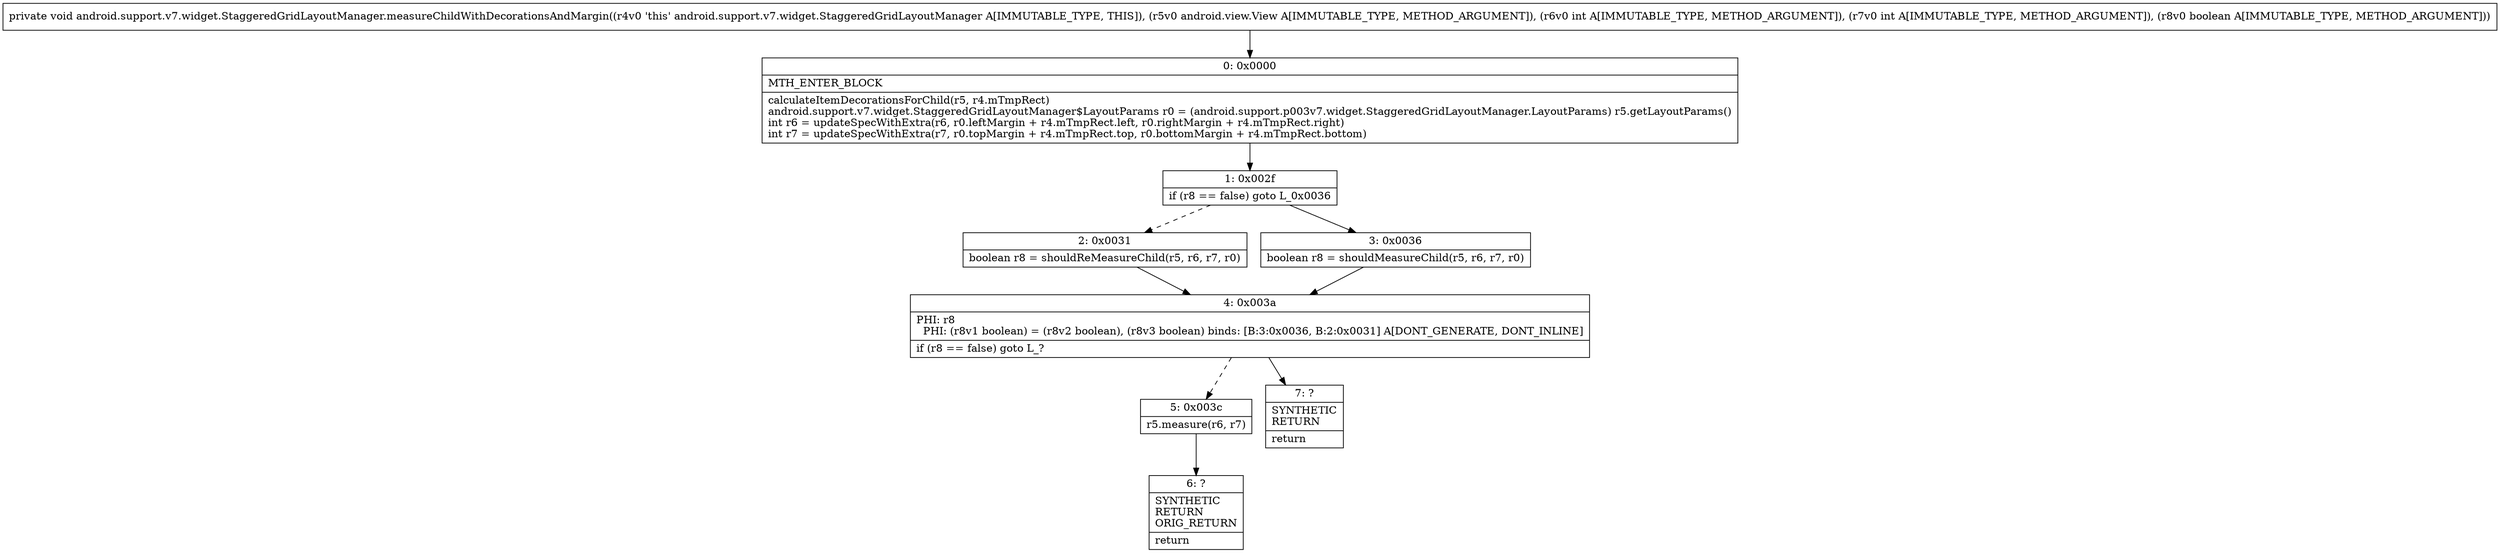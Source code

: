 digraph "CFG forandroid.support.v7.widget.StaggeredGridLayoutManager.measureChildWithDecorationsAndMargin(Landroid\/view\/View;IIZ)V" {
Node_0 [shape=record,label="{0\:\ 0x0000|MTH_ENTER_BLOCK\l|calculateItemDecorationsForChild(r5, r4.mTmpRect)\landroid.support.v7.widget.StaggeredGridLayoutManager$LayoutParams r0 = (android.support.p003v7.widget.StaggeredGridLayoutManager.LayoutParams) r5.getLayoutParams()\lint r6 = updateSpecWithExtra(r6, r0.leftMargin + r4.mTmpRect.left, r0.rightMargin + r4.mTmpRect.right)\lint r7 = updateSpecWithExtra(r7, r0.topMargin + r4.mTmpRect.top, r0.bottomMargin + r4.mTmpRect.bottom)\l}"];
Node_1 [shape=record,label="{1\:\ 0x002f|if (r8 == false) goto L_0x0036\l}"];
Node_2 [shape=record,label="{2\:\ 0x0031|boolean r8 = shouldReMeasureChild(r5, r6, r7, r0)\l}"];
Node_3 [shape=record,label="{3\:\ 0x0036|boolean r8 = shouldMeasureChild(r5, r6, r7, r0)\l}"];
Node_4 [shape=record,label="{4\:\ 0x003a|PHI: r8 \l  PHI: (r8v1 boolean) = (r8v2 boolean), (r8v3 boolean) binds: [B:3:0x0036, B:2:0x0031] A[DONT_GENERATE, DONT_INLINE]\l|if (r8 == false) goto L_?\l}"];
Node_5 [shape=record,label="{5\:\ 0x003c|r5.measure(r6, r7)\l}"];
Node_6 [shape=record,label="{6\:\ ?|SYNTHETIC\lRETURN\lORIG_RETURN\l|return\l}"];
Node_7 [shape=record,label="{7\:\ ?|SYNTHETIC\lRETURN\l|return\l}"];
MethodNode[shape=record,label="{private void android.support.v7.widget.StaggeredGridLayoutManager.measureChildWithDecorationsAndMargin((r4v0 'this' android.support.v7.widget.StaggeredGridLayoutManager A[IMMUTABLE_TYPE, THIS]), (r5v0 android.view.View A[IMMUTABLE_TYPE, METHOD_ARGUMENT]), (r6v0 int A[IMMUTABLE_TYPE, METHOD_ARGUMENT]), (r7v0 int A[IMMUTABLE_TYPE, METHOD_ARGUMENT]), (r8v0 boolean A[IMMUTABLE_TYPE, METHOD_ARGUMENT])) }"];
MethodNode -> Node_0;
Node_0 -> Node_1;
Node_1 -> Node_2[style=dashed];
Node_1 -> Node_3;
Node_2 -> Node_4;
Node_3 -> Node_4;
Node_4 -> Node_5[style=dashed];
Node_4 -> Node_7;
Node_5 -> Node_6;
}

